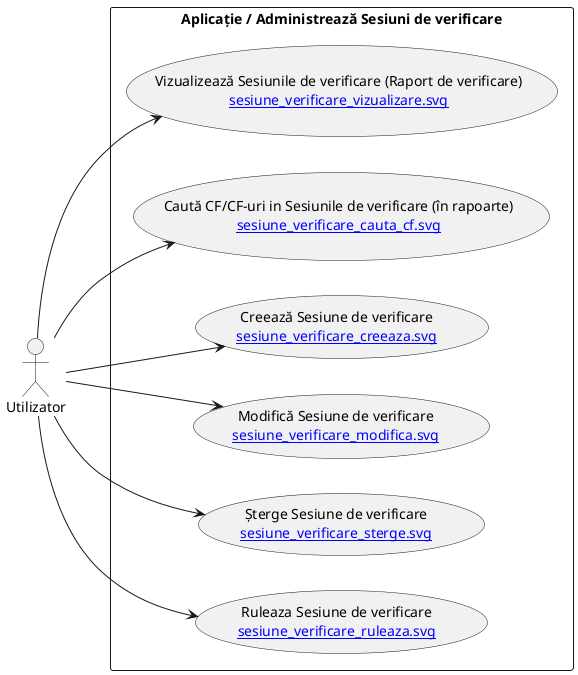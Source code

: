 @startuml
left to right direction
actor "Utilizator" as user
rectangle "Aplicație / Administrează Sesiuni de verificare" {
  usecase "Vizualizează Sesiunile de verificare (Raport de verificare)\n[[sesiune_verificare_vizualizare.svg]]" as UC1
  usecase "Caută CF/CF-uri in Sesiunile de verificare (în rapoarte)\n[[sesiune_verificare_cauta_cf.svg]]" as UC2
  usecase "Creează Sesiune de verificare\n[[sesiune_verificare_creeaza.svg]]" as UC3
  usecase "Modifică Sesiune de verificare\n[[sesiune_verificare_modifica.svg]]" as UC4
  usecase "Șterge Sesiune de verificare\n[[sesiune_verificare_sterge.svg]]" as UC5
  usecase "Ruleaza Sesiune de verificare\n[[sesiune_verificare_ruleaza.svg]]" as UC6
}
user --> UC1
user --> UC2
user --> UC3
user --> UC4
user --> UC5
user --> UC6
@enduml
